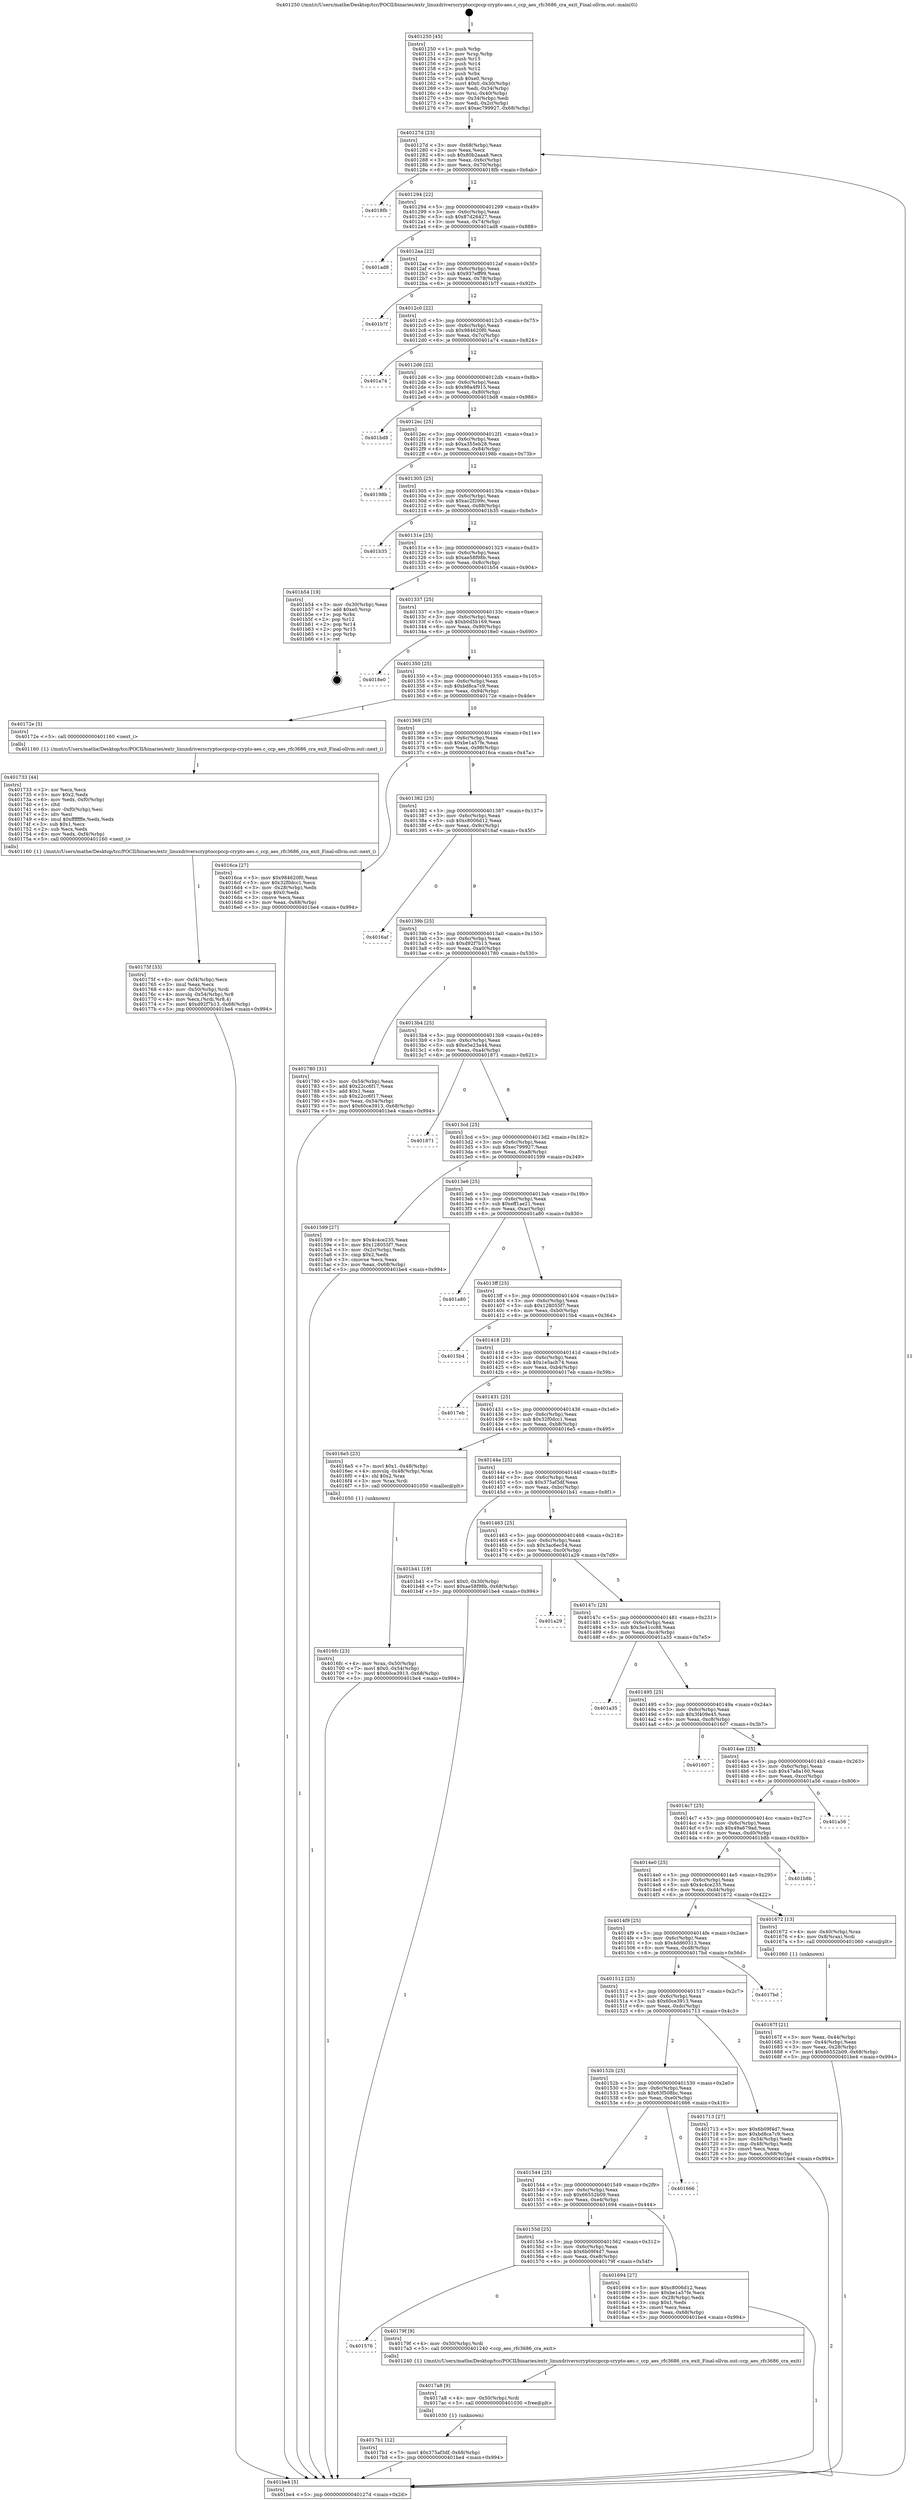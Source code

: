 digraph "0x401250" {
  label = "0x401250 (/mnt/c/Users/mathe/Desktop/tcc/POCII/binaries/extr_linuxdriverscryptoccpccp-crypto-aes.c_ccp_aes_rfc3686_cra_exit_Final-ollvm.out::main(0))"
  labelloc = "t"
  node[shape=record]

  Entry [label="",width=0.3,height=0.3,shape=circle,fillcolor=black,style=filled]
  "0x40127d" [label="{
     0x40127d [23]\l
     | [instrs]\l
     &nbsp;&nbsp;0x40127d \<+3\>: mov -0x68(%rbp),%eax\l
     &nbsp;&nbsp;0x401280 \<+2\>: mov %eax,%ecx\l
     &nbsp;&nbsp;0x401282 \<+6\>: sub $0x80b2aaa8,%ecx\l
     &nbsp;&nbsp;0x401288 \<+3\>: mov %eax,-0x6c(%rbp)\l
     &nbsp;&nbsp;0x40128b \<+3\>: mov %ecx,-0x70(%rbp)\l
     &nbsp;&nbsp;0x40128e \<+6\>: je 00000000004018fb \<main+0x6ab\>\l
  }"]
  "0x4018fb" [label="{
     0x4018fb\l
  }", style=dashed]
  "0x401294" [label="{
     0x401294 [22]\l
     | [instrs]\l
     &nbsp;&nbsp;0x401294 \<+5\>: jmp 0000000000401299 \<main+0x49\>\l
     &nbsp;&nbsp;0x401299 \<+3\>: mov -0x6c(%rbp),%eax\l
     &nbsp;&nbsp;0x40129c \<+5\>: sub $0x87d26427,%eax\l
     &nbsp;&nbsp;0x4012a1 \<+3\>: mov %eax,-0x74(%rbp)\l
     &nbsp;&nbsp;0x4012a4 \<+6\>: je 0000000000401ad8 \<main+0x888\>\l
  }"]
  Exit [label="",width=0.3,height=0.3,shape=circle,fillcolor=black,style=filled,peripheries=2]
  "0x401ad8" [label="{
     0x401ad8\l
  }", style=dashed]
  "0x4012aa" [label="{
     0x4012aa [22]\l
     | [instrs]\l
     &nbsp;&nbsp;0x4012aa \<+5\>: jmp 00000000004012af \<main+0x5f\>\l
     &nbsp;&nbsp;0x4012af \<+3\>: mov -0x6c(%rbp),%eax\l
     &nbsp;&nbsp;0x4012b2 \<+5\>: sub $0x937eff99,%eax\l
     &nbsp;&nbsp;0x4012b7 \<+3\>: mov %eax,-0x78(%rbp)\l
     &nbsp;&nbsp;0x4012ba \<+6\>: je 0000000000401b7f \<main+0x92f\>\l
  }"]
  "0x4017b1" [label="{
     0x4017b1 [12]\l
     | [instrs]\l
     &nbsp;&nbsp;0x4017b1 \<+7\>: movl $0x375af3df,-0x68(%rbp)\l
     &nbsp;&nbsp;0x4017b8 \<+5\>: jmp 0000000000401be4 \<main+0x994\>\l
  }"]
  "0x401b7f" [label="{
     0x401b7f\l
  }", style=dashed]
  "0x4012c0" [label="{
     0x4012c0 [22]\l
     | [instrs]\l
     &nbsp;&nbsp;0x4012c0 \<+5\>: jmp 00000000004012c5 \<main+0x75\>\l
     &nbsp;&nbsp;0x4012c5 \<+3\>: mov -0x6c(%rbp),%eax\l
     &nbsp;&nbsp;0x4012c8 \<+5\>: sub $0x984620f0,%eax\l
     &nbsp;&nbsp;0x4012cd \<+3\>: mov %eax,-0x7c(%rbp)\l
     &nbsp;&nbsp;0x4012d0 \<+6\>: je 0000000000401a74 \<main+0x824\>\l
  }"]
  "0x4017a8" [label="{
     0x4017a8 [9]\l
     | [instrs]\l
     &nbsp;&nbsp;0x4017a8 \<+4\>: mov -0x50(%rbp),%rdi\l
     &nbsp;&nbsp;0x4017ac \<+5\>: call 0000000000401030 \<free@plt\>\l
     | [calls]\l
     &nbsp;&nbsp;0x401030 \{1\} (unknown)\l
  }"]
  "0x401a74" [label="{
     0x401a74\l
  }", style=dashed]
  "0x4012d6" [label="{
     0x4012d6 [22]\l
     | [instrs]\l
     &nbsp;&nbsp;0x4012d6 \<+5\>: jmp 00000000004012db \<main+0x8b\>\l
     &nbsp;&nbsp;0x4012db \<+3\>: mov -0x6c(%rbp),%eax\l
     &nbsp;&nbsp;0x4012de \<+5\>: sub $0x98a4f915,%eax\l
     &nbsp;&nbsp;0x4012e3 \<+3\>: mov %eax,-0x80(%rbp)\l
     &nbsp;&nbsp;0x4012e6 \<+6\>: je 0000000000401bd8 \<main+0x988\>\l
  }"]
  "0x401576" [label="{
     0x401576\l
  }", style=dashed]
  "0x401bd8" [label="{
     0x401bd8\l
  }", style=dashed]
  "0x4012ec" [label="{
     0x4012ec [25]\l
     | [instrs]\l
     &nbsp;&nbsp;0x4012ec \<+5\>: jmp 00000000004012f1 \<main+0xa1\>\l
     &nbsp;&nbsp;0x4012f1 \<+3\>: mov -0x6c(%rbp),%eax\l
     &nbsp;&nbsp;0x4012f4 \<+5\>: sub $0xa355eb28,%eax\l
     &nbsp;&nbsp;0x4012f9 \<+6\>: mov %eax,-0x84(%rbp)\l
     &nbsp;&nbsp;0x4012ff \<+6\>: je 000000000040198b \<main+0x73b\>\l
  }"]
  "0x40179f" [label="{
     0x40179f [9]\l
     | [instrs]\l
     &nbsp;&nbsp;0x40179f \<+4\>: mov -0x50(%rbp),%rdi\l
     &nbsp;&nbsp;0x4017a3 \<+5\>: call 0000000000401240 \<ccp_aes_rfc3686_cra_exit\>\l
     | [calls]\l
     &nbsp;&nbsp;0x401240 \{1\} (/mnt/c/Users/mathe/Desktop/tcc/POCII/binaries/extr_linuxdriverscryptoccpccp-crypto-aes.c_ccp_aes_rfc3686_cra_exit_Final-ollvm.out::ccp_aes_rfc3686_cra_exit)\l
  }"]
  "0x40198b" [label="{
     0x40198b\l
  }", style=dashed]
  "0x401305" [label="{
     0x401305 [25]\l
     | [instrs]\l
     &nbsp;&nbsp;0x401305 \<+5\>: jmp 000000000040130a \<main+0xba\>\l
     &nbsp;&nbsp;0x40130a \<+3\>: mov -0x6c(%rbp),%eax\l
     &nbsp;&nbsp;0x40130d \<+5\>: sub $0xac2f299c,%eax\l
     &nbsp;&nbsp;0x401312 \<+6\>: mov %eax,-0x88(%rbp)\l
     &nbsp;&nbsp;0x401318 \<+6\>: je 0000000000401b35 \<main+0x8e5\>\l
  }"]
  "0x40175f" [label="{
     0x40175f [33]\l
     | [instrs]\l
     &nbsp;&nbsp;0x40175f \<+6\>: mov -0xf4(%rbp),%ecx\l
     &nbsp;&nbsp;0x401765 \<+3\>: imul %eax,%ecx\l
     &nbsp;&nbsp;0x401768 \<+4\>: mov -0x50(%rbp),%rdi\l
     &nbsp;&nbsp;0x40176c \<+4\>: movslq -0x54(%rbp),%r8\l
     &nbsp;&nbsp;0x401770 \<+4\>: mov %ecx,(%rdi,%r8,4)\l
     &nbsp;&nbsp;0x401774 \<+7\>: movl $0xd92f7b13,-0x68(%rbp)\l
     &nbsp;&nbsp;0x40177b \<+5\>: jmp 0000000000401be4 \<main+0x994\>\l
  }"]
  "0x401b35" [label="{
     0x401b35\l
  }", style=dashed]
  "0x40131e" [label="{
     0x40131e [25]\l
     | [instrs]\l
     &nbsp;&nbsp;0x40131e \<+5\>: jmp 0000000000401323 \<main+0xd3\>\l
     &nbsp;&nbsp;0x401323 \<+3\>: mov -0x6c(%rbp),%eax\l
     &nbsp;&nbsp;0x401326 \<+5\>: sub $0xae58f98b,%eax\l
     &nbsp;&nbsp;0x40132b \<+6\>: mov %eax,-0x8c(%rbp)\l
     &nbsp;&nbsp;0x401331 \<+6\>: je 0000000000401b54 \<main+0x904\>\l
  }"]
  "0x401733" [label="{
     0x401733 [44]\l
     | [instrs]\l
     &nbsp;&nbsp;0x401733 \<+2\>: xor %ecx,%ecx\l
     &nbsp;&nbsp;0x401735 \<+5\>: mov $0x2,%edx\l
     &nbsp;&nbsp;0x40173a \<+6\>: mov %edx,-0xf0(%rbp)\l
     &nbsp;&nbsp;0x401740 \<+1\>: cltd\l
     &nbsp;&nbsp;0x401741 \<+6\>: mov -0xf0(%rbp),%esi\l
     &nbsp;&nbsp;0x401747 \<+2\>: idiv %esi\l
     &nbsp;&nbsp;0x401749 \<+6\>: imul $0xfffffffe,%edx,%edx\l
     &nbsp;&nbsp;0x40174f \<+3\>: sub $0x1,%ecx\l
     &nbsp;&nbsp;0x401752 \<+2\>: sub %ecx,%edx\l
     &nbsp;&nbsp;0x401754 \<+6\>: mov %edx,-0xf4(%rbp)\l
     &nbsp;&nbsp;0x40175a \<+5\>: call 0000000000401160 \<next_i\>\l
     | [calls]\l
     &nbsp;&nbsp;0x401160 \{1\} (/mnt/c/Users/mathe/Desktop/tcc/POCII/binaries/extr_linuxdriverscryptoccpccp-crypto-aes.c_ccp_aes_rfc3686_cra_exit_Final-ollvm.out::next_i)\l
  }"]
  "0x401b54" [label="{
     0x401b54 [19]\l
     | [instrs]\l
     &nbsp;&nbsp;0x401b54 \<+3\>: mov -0x30(%rbp),%eax\l
     &nbsp;&nbsp;0x401b57 \<+7\>: add $0xe0,%rsp\l
     &nbsp;&nbsp;0x401b5e \<+1\>: pop %rbx\l
     &nbsp;&nbsp;0x401b5f \<+2\>: pop %r12\l
     &nbsp;&nbsp;0x401b61 \<+2\>: pop %r14\l
     &nbsp;&nbsp;0x401b63 \<+2\>: pop %r15\l
     &nbsp;&nbsp;0x401b65 \<+1\>: pop %rbp\l
     &nbsp;&nbsp;0x401b66 \<+1\>: ret\l
  }"]
  "0x401337" [label="{
     0x401337 [25]\l
     | [instrs]\l
     &nbsp;&nbsp;0x401337 \<+5\>: jmp 000000000040133c \<main+0xec\>\l
     &nbsp;&nbsp;0x40133c \<+3\>: mov -0x6c(%rbp),%eax\l
     &nbsp;&nbsp;0x40133f \<+5\>: sub $0xb0d5b169,%eax\l
     &nbsp;&nbsp;0x401344 \<+6\>: mov %eax,-0x90(%rbp)\l
     &nbsp;&nbsp;0x40134a \<+6\>: je 00000000004018e0 \<main+0x690\>\l
  }"]
  "0x4016fc" [label="{
     0x4016fc [23]\l
     | [instrs]\l
     &nbsp;&nbsp;0x4016fc \<+4\>: mov %rax,-0x50(%rbp)\l
     &nbsp;&nbsp;0x401700 \<+7\>: movl $0x0,-0x54(%rbp)\l
     &nbsp;&nbsp;0x401707 \<+7\>: movl $0x60ce3913,-0x68(%rbp)\l
     &nbsp;&nbsp;0x40170e \<+5\>: jmp 0000000000401be4 \<main+0x994\>\l
  }"]
  "0x4018e0" [label="{
     0x4018e0\l
  }", style=dashed]
  "0x401350" [label="{
     0x401350 [25]\l
     | [instrs]\l
     &nbsp;&nbsp;0x401350 \<+5\>: jmp 0000000000401355 \<main+0x105\>\l
     &nbsp;&nbsp;0x401355 \<+3\>: mov -0x6c(%rbp),%eax\l
     &nbsp;&nbsp;0x401358 \<+5\>: sub $0xbd8ca7c9,%eax\l
     &nbsp;&nbsp;0x40135d \<+6\>: mov %eax,-0x94(%rbp)\l
     &nbsp;&nbsp;0x401363 \<+6\>: je 000000000040172e \<main+0x4de\>\l
  }"]
  "0x40155d" [label="{
     0x40155d [25]\l
     | [instrs]\l
     &nbsp;&nbsp;0x40155d \<+5\>: jmp 0000000000401562 \<main+0x312\>\l
     &nbsp;&nbsp;0x401562 \<+3\>: mov -0x6c(%rbp),%eax\l
     &nbsp;&nbsp;0x401565 \<+5\>: sub $0x6b09f4d7,%eax\l
     &nbsp;&nbsp;0x40156a \<+6\>: mov %eax,-0xe8(%rbp)\l
     &nbsp;&nbsp;0x401570 \<+6\>: je 000000000040179f \<main+0x54f\>\l
  }"]
  "0x40172e" [label="{
     0x40172e [5]\l
     | [instrs]\l
     &nbsp;&nbsp;0x40172e \<+5\>: call 0000000000401160 \<next_i\>\l
     | [calls]\l
     &nbsp;&nbsp;0x401160 \{1\} (/mnt/c/Users/mathe/Desktop/tcc/POCII/binaries/extr_linuxdriverscryptoccpccp-crypto-aes.c_ccp_aes_rfc3686_cra_exit_Final-ollvm.out::next_i)\l
  }"]
  "0x401369" [label="{
     0x401369 [25]\l
     | [instrs]\l
     &nbsp;&nbsp;0x401369 \<+5\>: jmp 000000000040136e \<main+0x11e\>\l
     &nbsp;&nbsp;0x40136e \<+3\>: mov -0x6c(%rbp),%eax\l
     &nbsp;&nbsp;0x401371 \<+5\>: sub $0xbe1a57fe,%eax\l
     &nbsp;&nbsp;0x401376 \<+6\>: mov %eax,-0x98(%rbp)\l
     &nbsp;&nbsp;0x40137c \<+6\>: je 00000000004016ca \<main+0x47a\>\l
  }"]
  "0x401694" [label="{
     0x401694 [27]\l
     | [instrs]\l
     &nbsp;&nbsp;0x401694 \<+5\>: mov $0xc8006d12,%eax\l
     &nbsp;&nbsp;0x401699 \<+5\>: mov $0xbe1a57fe,%ecx\l
     &nbsp;&nbsp;0x40169e \<+3\>: mov -0x28(%rbp),%edx\l
     &nbsp;&nbsp;0x4016a1 \<+3\>: cmp $0x1,%edx\l
     &nbsp;&nbsp;0x4016a4 \<+3\>: cmovl %ecx,%eax\l
     &nbsp;&nbsp;0x4016a7 \<+3\>: mov %eax,-0x68(%rbp)\l
     &nbsp;&nbsp;0x4016aa \<+5\>: jmp 0000000000401be4 \<main+0x994\>\l
  }"]
  "0x4016ca" [label="{
     0x4016ca [27]\l
     | [instrs]\l
     &nbsp;&nbsp;0x4016ca \<+5\>: mov $0x984620f0,%eax\l
     &nbsp;&nbsp;0x4016cf \<+5\>: mov $0x32f0dcc1,%ecx\l
     &nbsp;&nbsp;0x4016d4 \<+3\>: mov -0x28(%rbp),%edx\l
     &nbsp;&nbsp;0x4016d7 \<+3\>: cmp $0x0,%edx\l
     &nbsp;&nbsp;0x4016da \<+3\>: cmove %ecx,%eax\l
     &nbsp;&nbsp;0x4016dd \<+3\>: mov %eax,-0x68(%rbp)\l
     &nbsp;&nbsp;0x4016e0 \<+5\>: jmp 0000000000401be4 \<main+0x994\>\l
  }"]
  "0x401382" [label="{
     0x401382 [25]\l
     | [instrs]\l
     &nbsp;&nbsp;0x401382 \<+5\>: jmp 0000000000401387 \<main+0x137\>\l
     &nbsp;&nbsp;0x401387 \<+3\>: mov -0x6c(%rbp),%eax\l
     &nbsp;&nbsp;0x40138a \<+5\>: sub $0xc8006d12,%eax\l
     &nbsp;&nbsp;0x40138f \<+6\>: mov %eax,-0x9c(%rbp)\l
     &nbsp;&nbsp;0x401395 \<+6\>: je 00000000004016af \<main+0x45f\>\l
  }"]
  "0x401544" [label="{
     0x401544 [25]\l
     | [instrs]\l
     &nbsp;&nbsp;0x401544 \<+5\>: jmp 0000000000401549 \<main+0x2f9\>\l
     &nbsp;&nbsp;0x401549 \<+3\>: mov -0x6c(%rbp),%eax\l
     &nbsp;&nbsp;0x40154c \<+5\>: sub $0x66552b09,%eax\l
     &nbsp;&nbsp;0x401551 \<+6\>: mov %eax,-0xe4(%rbp)\l
     &nbsp;&nbsp;0x401557 \<+6\>: je 0000000000401694 \<main+0x444\>\l
  }"]
  "0x4016af" [label="{
     0x4016af\l
  }", style=dashed]
  "0x40139b" [label="{
     0x40139b [25]\l
     | [instrs]\l
     &nbsp;&nbsp;0x40139b \<+5\>: jmp 00000000004013a0 \<main+0x150\>\l
     &nbsp;&nbsp;0x4013a0 \<+3\>: mov -0x6c(%rbp),%eax\l
     &nbsp;&nbsp;0x4013a3 \<+5\>: sub $0xd92f7b13,%eax\l
     &nbsp;&nbsp;0x4013a8 \<+6\>: mov %eax,-0xa0(%rbp)\l
     &nbsp;&nbsp;0x4013ae \<+6\>: je 0000000000401780 \<main+0x530\>\l
  }"]
  "0x401666" [label="{
     0x401666\l
  }", style=dashed]
  "0x401780" [label="{
     0x401780 [31]\l
     | [instrs]\l
     &nbsp;&nbsp;0x401780 \<+3\>: mov -0x54(%rbp),%eax\l
     &nbsp;&nbsp;0x401783 \<+5\>: add $0x22cc6f17,%eax\l
     &nbsp;&nbsp;0x401788 \<+3\>: add $0x1,%eax\l
     &nbsp;&nbsp;0x40178b \<+5\>: sub $0x22cc6f17,%eax\l
     &nbsp;&nbsp;0x401790 \<+3\>: mov %eax,-0x54(%rbp)\l
     &nbsp;&nbsp;0x401793 \<+7\>: movl $0x60ce3913,-0x68(%rbp)\l
     &nbsp;&nbsp;0x40179a \<+5\>: jmp 0000000000401be4 \<main+0x994\>\l
  }"]
  "0x4013b4" [label="{
     0x4013b4 [25]\l
     | [instrs]\l
     &nbsp;&nbsp;0x4013b4 \<+5\>: jmp 00000000004013b9 \<main+0x169\>\l
     &nbsp;&nbsp;0x4013b9 \<+3\>: mov -0x6c(%rbp),%eax\l
     &nbsp;&nbsp;0x4013bc \<+5\>: sub $0xe5e23a44,%eax\l
     &nbsp;&nbsp;0x4013c1 \<+6\>: mov %eax,-0xa4(%rbp)\l
     &nbsp;&nbsp;0x4013c7 \<+6\>: je 0000000000401871 \<main+0x621\>\l
  }"]
  "0x40152b" [label="{
     0x40152b [25]\l
     | [instrs]\l
     &nbsp;&nbsp;0x40152b \<+5\>: jmp 0000000000401530 \<main+0x2e0\>\l
     &nbsp;&nbsp;0x401530 \<+3\>: mov -0x6c(%rbp),%eax\l
     &nbsp;&nbsp;0x401533 \<+5\>: sub $0x63f508bc,%eax\l
     &nbsp;&nbsp;0x401538 \<+6\>: mov %eax,-0xe0(%rbp)\l
     &nbsp;&nbsp;0x40153e \<+6\>: je 0000000000401666 \<main+0x416\>\l
  }"]
  "0x401871" [label="{
     0x401871\l
  }", style=dashed]
  "0x4013cd" [label="{
     0x4013cd [25]\l
     | [instrs]\l
     &nbsp;&nbsp;0x4013cd \<+5\>: jmp 00000000004013d2 \<main+0x182\>\l
     &nbsp;&nbsp;0x4013d2 \<+3\>: mov -0x6c(%rbp),%eax\l
     &nbsp;&nbsp;0x4013d5 \<+5\>: sub $0xec799927,%eax\l
     &nbsp;&nbsp;0x4013da \<+6\>: mov %eax,-0xa8(%rbp)\l
     &nbsp;&nbsp;0x4013e0 \<+6\>: je 0000000000401599 \<main+0x349\>\l
  }"]
  "0x401713" [label="{
     0x401713 [27]\l
     | [instrs]\l
     &nbsp;&nbsp;0x401713 \<+5\>: mov $0x6b09f4d7,%eax\l
     &nbsp;&nbsp;0x401718 \<+5\>: mov $0xbd8ca7c9,%ecx\l
     &nbsp;&nbsp;0x40171d \<+3\>: mov -0x54(%rbp),%edx\l
     &nbsp;&nbsp;0x401720 \<+3\>: cmp -0x48(%rbp),%edx\l
     &nbsp;&nbsp;0x401723 \<+3\>: cmovl %ecx,%eax\l
     &nbsp;&nbsp;0x401726 \<+3\>: mov %eax,-0x68(%rbp)\l
     &nbsp;&nbsp;0x401729 \<+5\>: jmp 0000000000401be4 \<main+0x994\>\l
  }"]
  "0x401599" [label="{
     0x401599 [27]\l
     | [instrs]\l
     &nbsp;&nbsp;0x401599 \<+5\>: mov $0x4c4ce235,%eax\l
     &nbsp;&nbsp;0x40159e \<+5\>: mov $0x128055f7,%ecx\l
     &nbsp;&nbsp;0x4015a3 \<+3\>: mov -0x2c(%rbp),%edx\l
     &nbsp;&nbsp;0x4015a6 \<+3\>: cmp $0x2,%edx\l
     &nbsp;&nbsp;0x4015a9 \<+3\>: cmovne %ecx,%eax\l
     &nbsp;&nbsp;0x4015ac \<+3\>: mov %eax,-0x68(%rbp)\l
     &nbsp;&nbsp;0x4015af \<+5\>: jmp 0000000000401be4 \<main+0x994\>\l
  }"]
  "0x4013e6" [label="{
     0x4013e6 [25]\l
     | [instrs]\l
     &nbsp;&nbsp;0x4013e6 \<+5\>: jmp 00000000004013eb \<main+0x19b\>\l
     &nbsp;&nbsp;0x4013eb \<+3\>: mov -0x6c(%rbp),%eax\l
     &nbsp;&nbsp;0x4013ee \<+5\>: sub $0xeff1ae21,%eax\l
     &nbsp;&nbsp;0x4013f3 \<+6\>: mov %eax,-0xac(%rbp)\l
     &nbsp;&nbsp;0x4013f9 \<+6\>: je 0000000000401a80 \<main+0x830\>\l
  }"]
  "0x401be4" [label="{
     0x401be4 [5]\l
     | [instrs]\l
     &nbsp;&nbsp;0x401be4 \<+5\>: jmp 000000000040127d \<main+0x2d\>\l
  }"]
  "0x401250" [label="{
     0x401250 [45]\l
     | [instrs]\l
     &nbsp;&nbsp;0x401250 \<+1\>: push %rbp\l
     &nbsp;&nbsp;0x401251 \<+3\>: mov %rsp,%rbp\l
     &nbsp;&nbsp;0x401254 \<+2\>: push %r15\l
     &nbsp;&nbsp;0x401256 \<+2\>: push %r14\l
     &nbsp;&nbsp;0x401258 \<+2\>: push %r12\l
     &nbsp;&nbsp;0x40125a \<+1\>: push %rbx\l
     &nbsp;&nbsp;0x40125b \<+7\>: sub $0xe0,%rsp\l
     &nbsp;&nbsp;0x401262 \<+7\>: movl $0x0,-0x30(%rbp)\l
     &nbsp;&nbsp;0x401269 \<+3\>: mov %edi,-0x34(%rbp)\l
     &nbsp;&nbsp;0x40126c \<+4\>: mov %rsi,-0x40(%rbp)\l
     &nbsp;&nbsp;0x401270 \<+3\>: mov -0x34(%rbp),%edi\l
     &nbsp;&nbsp;0x401273 \<+3\>: mov %edi,-0x2c(%rbp)\l
     &nbsp;&nbsp;0x401276 \<+7\>: movl $0xec799927,-0x68(%rbp)\l
  }"]
  "0x401512" [label="{
     0x401512 [25]\l
     | [instrs]\l
     &nbsp;&nbsp;0x401512 \<+5\>: jmp 0000000000401517 \<main+0x2c7\>\l
     &nbsp;&nbsp;0x401517 \<+3\>: mov -0x6c(%rbp),%eax\l
     &nbsp;&nbsp;0x40151a \<+5\>: sub $0x60ce3913,%eax\l
     &nbsp;&nbsp;0x40151f \<+6\>: mov %eax,-0xdc(%rbp)\l
     &nbsp;&nbsp;0x401525 \<+6\>: je 0000000000401713 \<main+0x4c3\>\l
  }"]
  "0x401a80" [label="{
     0x401a80\l
  }", style=dashed]
  "0x4013ff" [label="{
     0x4013ff [25]\l
     | [instrs]\l
     &nbsp;&nbsp;0x4013ff \<+5\>: jmp 0000000000401404 \<main+0x1b4\>\l
     &nbsp;&nbsp;0x401404 \<+3\>: mov -0x6c(%rbp),%eax\l
     &nbsp;&nbsp;0x401407 \<+5\>: sub $0x128055f7,%eax\l
     &nbsp;&nbsp;0x40140c \<+6\>: mov %eax,-0xb0(%rbp)\l
     &nbsp;&nbsp;0x401412 \<+6\>: je 00000000004015b4 \<main+0x364\>\l
  }"]
  "0x4017bd" [label="{
     0x4017bd\l
  }", style=dashed]
  "0x4015b4" [label="{
     0x4015b4\l
  }", style=dashed]
  "0x401418" [label="{
     0x401418 [25]\l
     | [instrs]\l
     &nbsp;&nbsp;0x401418 \<+5\>: jmp 000000000040141d \<main+0x1cd\>\l
     &nbsp;&nbsp;0x40141d \<+3\>: mov -0x6c(%rbp),%eax\l
     &nbsp;&nbsp;0x401420 \<+5\>: sub $0x1e5acb74,%eax\l
     &nbsp;&nbsp;0x401425 \<+6\>: mov %eax,-0xb4(%rbp)\l
     &nbsp;&nbsp;0x40142b \<+6\>: je 00000000004017eb \<main+0x59b\>\l
  }"]
  "0x40167f" [label="{
     0x40167f [21]\l
     | [instrs]\l
     &nbsp;&nbsp;0x40167f \<+3\>: mov %eax,-0x44(%rbp)\l
     &nbsp;&nbsp;0x401682 \<+3\>: mov -0x44(%rbp),%eax\l
     &nbsp;&nbsp;0x401685 \<+3\>: mov %eax,-0x28(%rbp)\l
     &nbsp;&nbsp;0x401688 \<+7\>: movl $0x66552b09,-0x68(%rbp)\l
     &nbsp;&nbsp;0x40168f \<+5\>: jmp 0000000000401be4 \<main+0x994\>\l
  }"]
  "0x4017eb" [label="{
     0x4017eb\l
  }", style=dashed]
  "0x401431" [label="{
     0x401431 [25]\l
     | [instrs]\l
     &nbsp;&nbsp;0x401431 \<+5\>: jmp 0000000000401436 \<main+0x1e6\>\l
     &nbsp;&nbsp;0x401436 \<+3\>: mov -0x6c(%rbp),%eax\l
     &nbsp;&nbsp;0x401439 \<+5\>: sub $0x32f0dcc1,%eax\l
     &nbsp;&nbsp;0x40143e \<+6\>: mov %eax,-0xb8(%rbp)\l
     &nbsp;&nbsp;0x401444 \<+6\>: je 00000000004016e5 \<main+0x495\>\l
  }"]
  "0x4014f9" [label="{
     0x4014f9 [25]\l
     | [instrs]\l
     &nbsp;&nbsp;0x4014f9 \<+5\>: jmp 00000000004014fe \<main+0x2ae\>\l
     &nbsp;&nbsp;0x4014fe \<+3\>: mov -0x6c(%rbp),%eax\l
     &nbsp;&nbsp;0x401501 \<+5\>: sub $0x4dd60313,%eax\l
     &nbsp;&nbsp;0x401506 \<+6\>: mov %eax,-0xd8(%rbp)\l
     &nbsp;&nbsp;0x40150c \<+6\>: je 00000000004017bd \<main+0x56d\>\l
  }"]
  "0x4016e5" [label="{
     0x4016e5 [23]\l
     | [instrs]\l
     &nbsp;&nbsp;0x4016e5 \<+7\>: movl $0x1,-0x48(%rbp)\l
     &nbsp;&nbsp;0x4016ec \<+4\>: movslq -0x48(%rbp),%rax\l
     &nbsp;&nbsp;0x4016f0 \<+4\>: shl $0x2,%rax\l
     &nbsp;&nbsp;0x4016f4 \<+3\>: mov %rax,%rdi\l
     &nbsp;&nbsp;0x4016f7 \<+5\>: call 0000000000401050 \<malloc@plt\>\l
     | [calls]\l
     &nbsp;&nbsp;0x401050 \{1\} (unknown)\l
  }"]
  "0x40144a" [label="{
     0x40144a [25]\l
     | [instrs]\l
     &nbsp;&nbsp;0x40144a \<+5\>: jmp 000000000040144f \<main+0x1ff\>\l
     &nbsp;&nbsp;0x40144f \<+3\>: mov -0x6c(%rbp),%eax\l
     &nbsp;&nbsp;0x401452 \<+5\>: sub $0x375af3df,%eax\l
     &nbsp;&nbsp;0x401457 \<+6\>: mov %eax,-0xbc(%rbp)\l
     &nbsp;&nbsp;0x40145d \<+6\>: je 0000000000401b41 \<main+0x8f1\>\l
  }"]
  "0x401672" [label="{
     0x401672 [13]\l
     | [instrs]\l
     &nbsp;&nbsp;0x401672 \<+4\>: mov -0x40(%rbp),%rax\l
     &nbsp;&nbsp;0x401676 \<+4\>: mov 0x8(%rax),%rdi\l
     &nbsp;&nbsp;0x40167a \<+5\>: call 0000000000401060 \<atoi@plt\>\l
     | [calls]\l
     &nbsp;&nbsp;0x401060 \{1\} (unknown)\l
  }"]
  "0x401b41" [label="{
     0x401b41 [19]\l
     | [instrs]\l
     &nbsp;&nbsp;0x401b41 \<+7\>: movl $0x0,-0x30(%rbp)\l
     &nbsp;&nbsp;0x401b48 \<+7\>: movl $0xae58f98b,-0x68(%rbp)\l
     &nbsp;&nbsp;0x401b4f \<+5\>: jmp 0000000000401be4 \<main+0x994\>\l
  }"]
  "0x401463" [label="{
     0x401463 [25]\l
     | [instrs]\l
     &nbsp;&nbsp;0x401463 \<+5\>: jmp 0000000000401468 \<main+0x218\>\l
     &nbsp;&nbsp;0x401468 \<+3\>: mov -0x6c(%rbp),%eax\l
     &nbsp;&nbsp;0x40146b \<+5\>: sub $0x3ac6ec54,%eax\l
     &nbsp;&nbsp;0x401470 \<+6\>: mov %eax,-0xc0(%rbp)\l
     &nbsp;&nbsp;0x401476 \<+6\>: je 0000000000401a29 \<main+0x7d9\>\l
  }"]
  "0x4014e0" [label="{
     0x4014e0 [25]\l
     | [instrs]\l
     &nbsp;&nbsp;0x4014e0 \<+5\>: jmp 00000000004014e5 \<main+0x295\>\l
     &nbsp;&nbsp;0x4014e5 \<+3\>: mov -0x6c(%rbp),%eax\l
     &nbsp;&nbsp;0x4014e8 \<+5\>: sub $0x4c4ce235,%eax\l
     &nbsp;&nbsp;0x4014ed \<+6\>: mov %eax,-0xd4(%rbp)\l
     &nbsp;&nbsp;0x4014f3 \<+6\>: je 0000000000401672 \<main+0x422\>\l
  }"]
  "0x401a29" [label="{
     0x401a29\l
  }", style=dashed]
  "0x40147c" [label="{
     0x40147c [25]\l
     | [instrs]\l
     &nbsp;&nbsp;0x40147c \<+5\>: jmp 0000000000401481 \<main+0x231\>\l
     &nbsp;&nbsp;0x401481 \<+3\>: mov -0x6c(%rbp),%eax\l
     &nbsp;&nbsp;0x401484 \<+5\>: sub $0x3e41cc88,%eax\l
     &nbsp;&nbsp;0x401489 \<+6\>: mov %eax,-0xc4(%rbp)\l
     &nbsp;&nbsp;0x40148f \<+6\>: je 0000000000401a35 \<main+0x7e5\>\l
  }"]
  "0x401b8b" [label="{
     0x401b8b\l
  }", style=dashed]
  "0x401a35" [label="{
     0x401a35\l
  }", style=dashed]
  "0x401495" [label="{
     0x401495 [25]\l
     | [instrs]\l
     &nbsp;&nbsp;0x401495 \<+5\>: jmp 000000000040149a \<main+0x24a\>\l
     &nbsp;&nbsp;0x40149a \<+3\>: mov -0x6c(%rbp),%eax\l
     &nbsp;&nbsp;0x40149d \<+5\>: sub $0x3f409e45,%eax\l
     &nbsp;&nbsp;0x4014a2 \<+6\>: mov %eax,-0xc8(%rbp)\l
     &nbsp;&nbsp;0x4014a8 \<+6\>: je 0000000000401607 \<main+0x3b7\>\l
  }"]
  "0x4014c7" [label="{
     0x4014c7 [25]\l
     | [instrs]\l
     &nbsp;&nbsp;0x4014c7 \<+5\>: jmp 00000000004014cc \<main+0x27c\>\l
     &nbsp;&nbsp;0x4014cc \<+3\>: mov -0x6c(%rbp),%eax\l
     &nbsp;&nbsp;0x4014cf \<+5\>: sub $0x49a679ad,%eax\l
     &nbsp;&nbsp;0x4014d4 \<+6\>: mov %eax,-0xd0(%rbp)\l
     &nbsp;&nbsp;0x4014da \<+6\>: je 0000000000401b8b \<main+0x93b\>\l
  }"]
  "0x401607" [label="{
     0x401607\l
  }", style=dashed]
  "0x4014ae" [label="{
     0x4014ae [25]\l
     | [instrs]\l
     &nbsp;&nbsp;0x4014ae \<+5\>: jmp 00000000004014b3 \<main+0x263\>\l
     &nbsp;&nbsp;0x4014b3 \<+3\>: mov -0x6c(%rbp),%eax\l
     &nbsp;&nbsp;0x4014b6 \<+5\>: sub $0x47a8a160,%eax\l
     &nbsp;&nbsp;0x4014bb \<+6\>: mov %eax,-0xcc(%rbp)\l
     &nbsp;&nbsp;0x4014c1 \<+6\>: je 0000000000401a56 \<main+0x806\>\l
  }"]
  "0x401a56" [label="{
     0x401a56\l
  }", style=dashed]
  Entry -> "0x401250" [label=" 1"]
  "0x40127d" -> "0x4018fb" [label=" 0"]
  "0x40127d" -> "0x401294" [label=" 12"]
  "0x401b54" -> Exit [label=" 1"]
  "0x401294" -> "0x401ad8" [label=" 0"]
  "0x401294" -> "0x4012aa" [label=" 12"]
  "0x401b41" -> "0x401be4" [label=" 1"]
  "0x4012aa" -> "0x401b7f" [label=" 0"]
  "0x4012aa" -> "0x4012c0" [label=" 12"]
  "0x4017b1" -> "0x401be4" [label=" 1"]
  "0x4012c0" -> "0x401a74" [label=" 0"]
  "0x4012c0" -> "0x4012d6" [label=" 12"]
  "0x4017a8" -> "0x4017b1" [label=" 1"]
  "0x4012d6" -> "0x401bd8" [label=" 0"]
  "0x4012d6" -> "0x4012ec" [label=" 12"]
  "0x40179f" -> "0x4017a8" [label=" 1"]
  "0x4012ec" -> "0x40198b" [label=" 0"]
  "0x4012ec" -> "0x401305" [label=" 12"]
  "0x40155d" -> "0x401576" [label=" 0"]
  "0x401305" -> "0x401b35" [label=" 0"]
  "0x401305" -> "0x40131e" [label=" 12"]
  "0x40155d" -> "0x40179f" [label=" 1"]
  "0x40131e" -> "0x401b54" [label=" 1"]
  "0x40131e" -> "0x401337" [label=" 11"]
  "0x401780" -> "0x401be4" [label=" 1"]
  "0x401337" -> "0x4018e0" [label=" 0"]
  "0x401337" -> "0x401350" [label=" 11"]
  "0x40175f" -> "0x401be4" [label=" 1"]
  "0x401350" -> "0x40172e" [label=" 1"]
  "0x401350" -> "0x401369" [label=" 10"]
  "0x401733" -> "0x40175f" [label=" 1"]
  "0x401369" -> "0x4016ca" [label=" 1"]
  "0x401369" -> "0x401382" [label=" 9"]
  "0x40172e" -> "0x401733" [label=" 1"]
  "0x401382" -> "0x4016af" [label=" 0"]
  "0x401382" -> "0x40139b" [label=" 9"]
  "0x4016fc" -> "0x401be4" [label=" 1"]
  "0x40139b" -> "0x401780" [label=" 1"]
  "0x40139b" -> "0x4013b4" [label=" 8"]
  "0x4016e5" -> "0x4016fc" [label=" 1"]
  "0x4013b4" -> "0x401871" [label=" 0"]
  "0x4013b4" -> "0x4013cd" [label=" 8"]
  "0x401694" -> "0x401be4" [label=" 1"]
  "0x4013cd" -> "0x401599" [label=" 1"]
  "0x4013cd" -> "0x4013e6" [label=" 7"]
  "0x401599" -> "0x401be4" [label=" 1"]
  "0x401250" -> "0x40127d" [label=" 1"]
  "0x401be4" -> "0x40127d" [label=" 11"]
  "0x401544" -> "0x40155d" [label=" 1"]
  "0x4013e6" -> "0x401a80" [label=" 0"]
  "0x4013e6" -> "0x4013ff" [label=" 7"]
  "0x401713" -> "0x401be4" [label=" 2"]
  "0x4013ff" -> "0x4015b4" [label=" 0"]
  "0x4013ff" -> "0x401418" [label=" 7"]
  "0x40152b" -> "0x401544" [label=" 2"]
  "0x401418" -> "0x4017eb" [label=" 0"]
  "0x401418" -> "0x401431" [label=" 7"]
  "0x4016ca" -> "0x401be4" [label=" 1"]
  "0x401431" -> "0x4016e5" [label=" 1"]
  "0x401431" -> "0x40144a" [label=" 6"]
  "0x401512" -> "0x40152b" [label=" 2"]
  "0x40144a" -> "0x401b41" [label=" 1"]
  "0x40144a" -> "0x401463" [label=" 5"]
  "0x401512" -> "0x401713" [label=" 2"]
  "0x401463" -> "0x401a29" [label=" 0"]
  "0x401463" -> "0x40147c" [label=" 5"]
  "0x4014f9" -> "0x401512" [label=" 4"]
  "0x40147c" -> "0x401a35" [label=" 0"]
  "0x40147c" -> "0x401495" [label=" 5"]
  "0x4014f9" -> "0x4017bd" [label=" 0"]
  "0x401495" -> "0x401607" [label=" 0"]
  "0x401495" -> "0x4014ae" [label=" 5"]
  "0x40167f" -> "0x401be4" [label=" 1"]
  "0x4014ae" -> "0x401a56" [label=" 0"]
  "0x4014ae" -> "0x4014c7" [label=" 5"]
  "0x40152b" -> "0x401666" [label=" 0"]
  "0x4014c7" -> "0x401b8b" [label=" 0"]
  "0x4014c7" -> "0x4014e0" [label=" 5"]
  "0x401544" -> "0x401694" [label=" 1"]
  "0x4014e0" -> "0x401672" [label=" 1"]
  "0x4014e0" -> "0x4014f9" [label=" 4"]
  "0x401672" -> "0x40167f" [label=" 1"]
}
